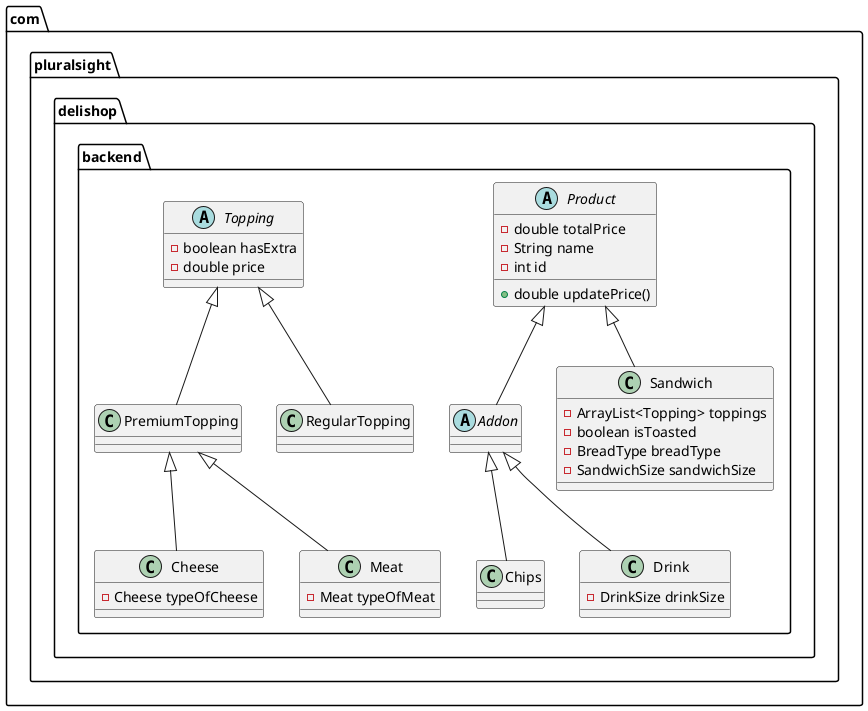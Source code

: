 @startuml
class com.pluralsight.delishop.backend.PremiumTopping {
}
abstract class com.pluralsight.delishop.backend.Addon {
}
class com.pluralsight.delishop.backend.Sandwich {
- ArrayList<Topping> toppings
- boolean isToasted
- BreadType breadType
- SandwichSize sandwichSize
}

abstract class com.pluralsight.delishop.backend.Product {
- double totalPrice
- String name
- int id
+ double updatePrice()
}


class com.pluralsight.delishop.backend.Cheese {
- Cheese typeOfCheese
}

class com.pluralsight.delishop.backend.Chips {
}
class com.pluralsight.delishop.backend.Drink {
- DrinkSize drinkSize
}

class com.pluralsight.delishop.backend.RegularTopping {
}
class com.pluralsight.delishop.backend.Meat {
- Meat typeOfMeat
}

abstract class com.pluralsight.delishop.backend.Topping {
- boolean hasExtra
- double price
}



com.pluralsight.delishop.backend.Topping <|-- com.pluralsight.delishop.backend.PremiumTopping
com.pluralsight.delishop.backend.Product <|-- com.pluralsight.delishop.backend.Addon
com.pluralsight.delishop.backend.Product <|-- com.pluralsight.delishop.backend.Sandwich
com.pluralsight.delishop.backend.PremiumTopping <|-- com.pluralsight.delishop.backend.Cheese
com.pluralsight.delishop.backend.Addon <|-- com.pluralsight.delishop.backend.Chips
com.pluralsight.delishop.backend.Addon <|-- com.pluralsight.delishop.backend.Drink
com.pluralsight.delishop.backend.Topping <|-- com.pluralsight.delishop.backend.RegularTopping
com.pluralsight.delishop.backend.PremiumTopping <|-- com.pluralsight.delishop.backend.Meat
@enduml